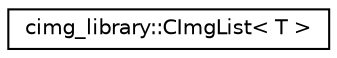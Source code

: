 digraph G
{
  edge [fontname="Helvetica",fontsize="10",labelfontname="Helvetica",labelfontsize="10"];
  node [fontname="Helvetica",fontsize="10",shape=record];
  rankdir="LR";
  Node1 [label="cimg_library::CImgList\< T \>",height=0.2,width=0.4,color="black", fillcolor="white", style="filled",URL="$structcimg__library_1_1_c_img_list.html",tooltip="Class representing list of images CImg&lt;T&gt;."];
}
